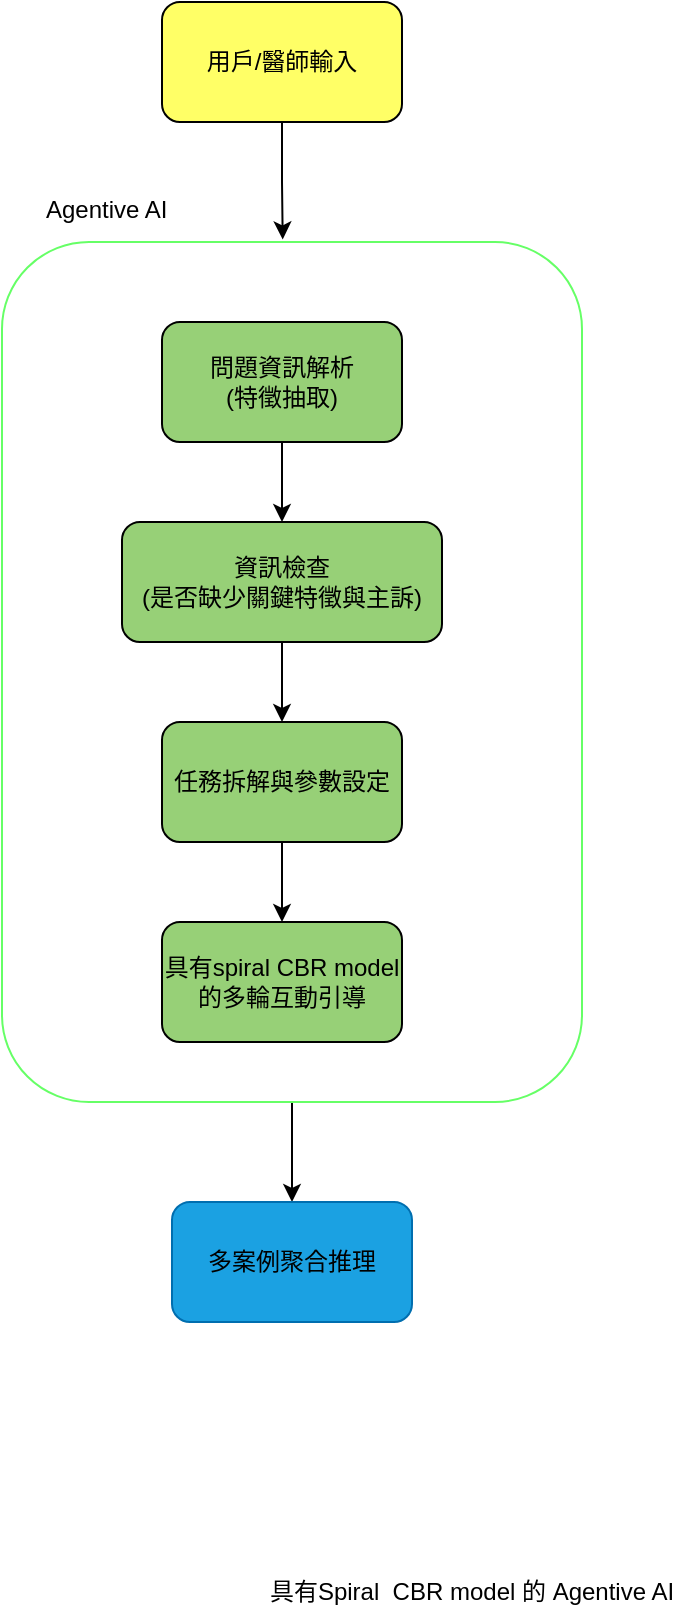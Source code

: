 <mxfile version="28.0.6">
  <diagram name="第 1 页" id="gvVL4D6DaB_V9sEtelo8">
    <mxGraphModel dx="1090" dy="593" grid="1" gridSize="10" guides="1" tooltips="1" connect="1" arrows="1" fold="1" page="1" pageScale="1" pageWidth="827" pageHeight="1169" math="0" shadow="0">
      <root>
        <mxCell id="0" />
        <mxCell id="1" parent="0" />
        <mxCell id="pkVro-Gz9tli7bkvIin1-1" value="&lt;font style=&quot;color: rgb(0, 0, 0);&quot;&gt;用戶/醫師輸入&lt;/font&gt;" style="rounded=1;whiteSpace=wrap;html=1;fillColor=#FFFF66;" parent="1" vertex="1">
          <mxGeometry x="280" y="80" width="120" height="60" as="geometry" />
        </mxCell>
        <mxCell id="pkVro-Gz9tli7bkvIin1-13" style="edgeStyle=orthogonalEdgeStyle;rounded=0;orthogonalLoop=1;jettySize=auto;html=1;entryX=0.5;entryY=0;entryDx=0;entryDy=0;" parent="1" source="pkVro-Gz9tli7bkvIin1-2" target="pkVro-Gz9tli7bkvIin1-12" edge="1">
          <mxGeometry relative="1" as="geometry" />
        </mxCell>
        <mxCell id="pkVro-Gz9tli7bkvIin1-2" value="" style="rounded=1;whiteSpace=wrap;html=1;strokeColor=#66FF66;" parent="1" vertex="1">
          <mxGeometry x="200" y="200" width="290" height="430" as="geometry" />
        </mxCell>
        <mxCell id="pkVro-Gz9tli7bkvIin1-8" style="edgeStyle=orthogonalEdgeStyle;rounded=0;orthogonalLoop=1;jettySize=auto;html=1;" parent="1" source="pkVro-Gz9tli7bkvIin1-3" target="pkVro-Gz9tli7bkvIin1-4" edge="1">
          <mxGeometry relative="1" as="geometry" />
        </mxCell>
        <mxCell id="pkVro-Gz9tli7bkvIin1-3" value="&lt;font style=&quot;color: rgb(0, 0, 0);&quot;&gt;問題資訊解析&lt;/font&gt;&lt;div&gt;&lt;font style=&quot;color: rgb(0, 0, 0);&quot;&gt;(特徵抽取)&lt;/font&gt;&lt;/div&gt;" style="rounded=1;whiteSpace=wrap;html=1;strokeColor=#000000;fillColor=#97D077;" parent="1" vertex="1">
          <mxGeometry x="280" y="240" width="120" height="60" as="geometry" />
        </mxCell>
        <mxCell id="pkVro-Gz9tli7bkvIin1-9" style="edgeStyle=orthogonalEdgeStyle;rounded=0;orthogonalLoop=1;jettySize=auto;html=1;" parent="1" source="pkVro-Gz9tli7bkvIin1-4" target="pkVro-Gz9tli7bkvIin1-5" edge="1">
          <mxGeometry relative="1" as="geometry" />
        </mxCell>
        <mxCell id="pkVro-Gz9tli7bkvIin1-4" value="&lt;font style=&quot;color: rgb(0, 0, 0);&quot;&gt;資訊檢查&lt;/font&gt;&lt;div&gt;&lt;font style=&quot;color: rgb(0, 0, 0);&quot;&gt;(是否缺少關鍵特徵與主訴)&lt;/font&gt;&lt;/div&gt;" style="rounded=1;whiteSpace=wrap;html=1;strokeColor=#000000;fillColor=#97D077;" parent="1" vertex="1">
          <mxGeometry x="260" y="340" width="160" height="60" as="geometry" />
        </mxCell>
        <mxCell id="pkVro-Gz9tli7bkvIin1-10" style="edgeStyle=orthogonalEdgeStyle;rounded=0;orthogonalLoop=1;jettySize=auto;html=1;" parent="1" source="pkVro-Gz9tli7bkvIin1-5" target="pkVro-Gz9tli7bkvIin1-6" edge="1">
          <mxGeometry relative="1" as="geometry" />
        </mxCell>
        <mxCell id="pkVro-Gz9tli7bkvIin1-5" value="&lt;font color=&quot;#000000&quot;&gt;任務拆解與參數設定&lt;/font&gt;" style="rounded=1;whiteSpace=wrap;html=1;strokeColor=#000000;fillColor=#97D077;" parent="1" vertex="1">
          <mxGeometry x="280" y="440" width="120" height="60" as="geometry" />
        </mxCell>
        <mxCell id="pkVro-Gz9tli7bkvIin1-6" value="&lt;font color=&quot;#000000&quot;&gt;具有spiral CBR&amp;nbsp;model 的多輪互動引導&lt;/font&gt;" style="rounded=1;whiteSpace=wrap;html=1;strokeColor=#000000;fillColor=#97D077;" parent="1" vertex="1">
          <mxGeometry x="280" y="540" width="120" height="60" as="geometry" />
        </mxCell>
        <mxCell id="pkVro-Gz9tli7bkvIin1-7" style="edgeStyle=orthogonalEdgeStyle;rounded=0;orthogonalLoop=1;jettySize=auto;html=1;entryX=0.484;entryY=-0.003;entryDx=0;entryDy=0;entryPerimeter=0;" parent="1" source="pkVro-Gz9tli7bkvIin1-1" target="pkVro-Gz9tli7bkvIin1-2" edge="1">
          <mxGeometry relative="1" as="geometry" />
        </mxCell>
        <mxCell id="pkVro-Gz9tli7bkvIin1-11" value="Agentive AI" style="text;whiteSpace=wrap;html=1;" parent="1" vertex="1">
          <mxGeometry x="220" y="170" width="90" height="40" as="geometry" />
        </mxCell>
        <mxCell id="pkVro-Gz9tli7bkvIin1-12" value="&lt;font style=&quot;color: rgb(0, 0, 0);&quot;&gt;多案例聚合推理&lt;/font&gt;" style="rounded=1;whiteSpace=wrap;html=1;fillColor=#1ba1e2;fontColor=#ffffff;strokeColor=#006EAF;" parent="1" vertex="1">
          <mxGeometry x="285" y="680" width="120" height="60" as="geometry" />
        </mxCell>
        <mxCell id="vfu4sOyrFx9OMsvqvfyl-1" value="具有Spiral&amp;nbsp; CBR model 的 Agentive AI" style="text;html=1;align=center;verticalAlign=middle;whiteSpace=wrap;rounded=0;" vertex="1" parent="1">
          <mxGeometry x="330" y="860" width="210" height="30" as="geometry" />
        </mxCell>
      </root>
    </mxGraphModel>
  </diagram>
</mxfile>
